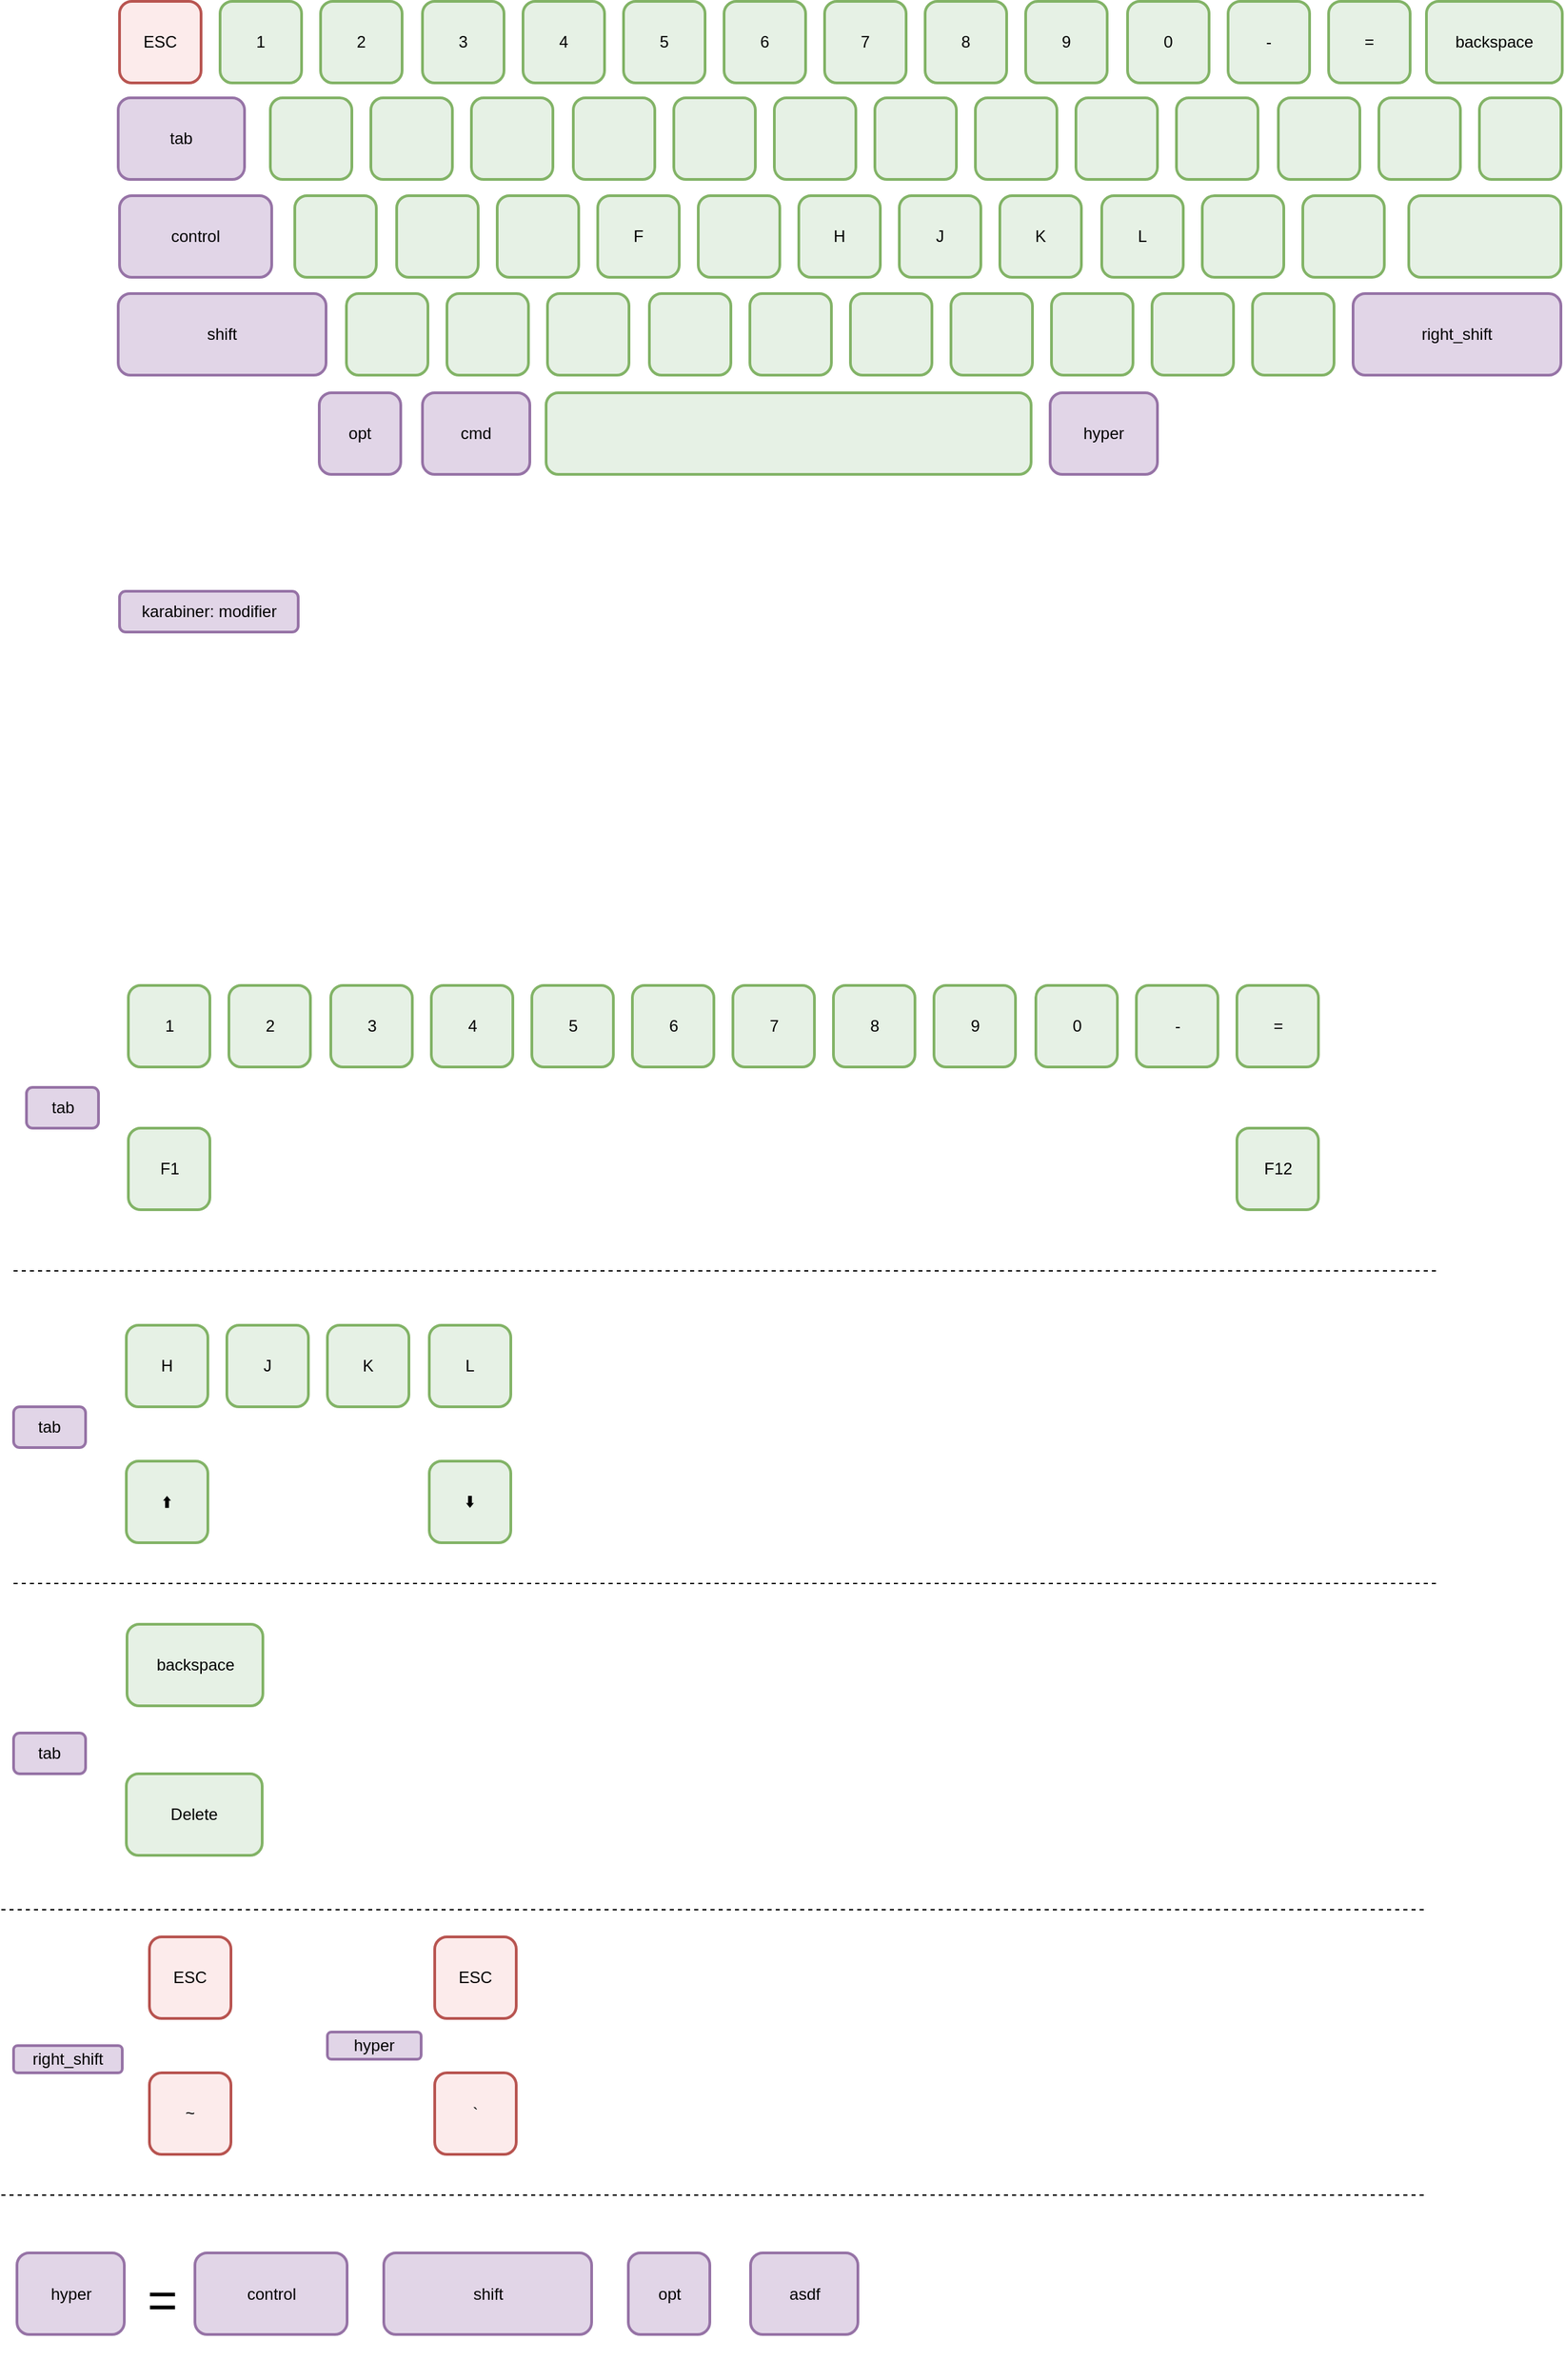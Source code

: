 <mxfile version="15.7.3" type="device"><diagram id="qEL597-i_sWD0iq5dhOR" name="Page-1"><mxGraphModel dx="1878" dy="939" grid="1" gridSize="10" guides="1" tooltips="1" connect="1" arrows="1" fold="1" page="1" pageScale="1" pageWidth="850" pageHeight="1100" math="0" shadow="0"><root><mxCell id="0"/><mxCell id="1" parent="0"/><mxCell id="l7Dg60dGB5X0Lv0x2zxo-16" value="ESC" style="rounded=1;whiteSpace=wrap;html=1;strokeWidth=2;fillColor=#F8CECC66;strokeColor=#b85450;" parent="1" vertex="1"><mxGeometry x="128" y="426" width="60" height="60" as="geometry"/></mxCell><mxCell id="l7Dg60dGB5X0Lv0x2zxo-17" value="=" style="rounded=1;whiteSpace=wrap;html=1;strokeWidth=2;fillColor=#D5E8D499;strokeColor=#82b366;" parent="1" vertex="1"><mxGeometry x="1018" y="426" width="60" height="60" as="geometry"/></mxCell><mxCell id="l7Dg60dGB5X0Lv0x2zxo-18" value="1" style="rounded=1;whiteSpace=wrap;html=1;strokeWidth=2;fillColor=#D5E8D499;strokeColor=#82b366;" parent="1" vertex="1"><mxGeometry x="202" y="426" width="60" height="60" as="geometry"/></mxCell><mxCell id="l7Dg60dGB5X0Lv0x2zxo-19" value="2" style="rounded=1;whiteSpace=wrap;html=1;strokeWidth=2;fillColor=#D5E8D499;strokeColor=#82b366;" parent="1" vertex="1"><mxGeometry x="276" y="426" width="60" height="60" as="geometry"/></mxCell><mxCell id="l7Dg60dGB5X0Lv0x2zxo-20" value="3" style="rounded=1;whiteSpace=wrap;html=1;strokeWidth=2;fillColor=#D5E8D499;strokeColor=#82b366;" parent="1" vertex="1"><mxGeometry x="351" y="426" width="60" height="60" as="geometry"/></mxCell><mxCell id="l7Dg60dGB5X0Lv0x2zxo-21" value="4" style="rounded=1;whiteSpace=wrap;html=1;strokeWidth=2;fillColor=#D5E8D499;strokeColor=#82b366;" parent="1" vertex="1"><mxGeometry x="425" y="426" width="60" height="60" as="geometry"/></mxCell><mxCell id="l7Dg60dGB5X0Lv0x2zxo-22" value="5" style="rounded=1;whiteSpace=wrap;html=1;strokeWidth=2;fillColor=#D5E8D499;strokeColor=#82b366;" parent="1" vertex="1"><mxGeometry x="499" y="426" width="60" height="60" as="geometry"/></mxCell><mxCell id="l7Dg60dGB5X0Lv0x2zxo-23" value="6" style="rounded=1;whiteSpace=wrap;html=1;strokeWidth=2;fillColor=#D5E8D499;strokeColor=#82b366;" parent="1" vertex="1"><mxGeometry x="573" y="426" width="60" height="60" as="geometry"/></mxCell><mxCell id="l7Dg60dGB5X0Lv0x2zxo-24" value="7" style="rounded=1;whiteSpace=wrap;html=1;strokeWidth=2;fillColor=#D5E8D499;strokeColor=#82b366;" parent="1" vertex="1"><mxGeometry x="647" y="426" width="60" height="60" as="geometry"/></mxCell><mxCell id="l7Dg60dGB5X0Lv0x2zxo-25" value="9" style="rounded=1;whiteSpace=wrap;html=1;strokeWidth=2;fillColor=#D5E8D499;strokeColor=#82b366;" parent="1" vertex="1"><mxGeometry x="795" y="426" width="60" height="60" as="geometry"/></mxCell><mxCell id="l7Dg60dGB5X0Lv0x2zxo-26" value="-" style="rounded=1;whiteSpace=wrap;html=1;strokeWidth=2;fillColor=#D5E8D499;strokeColor=#82b366;" parent="1" vertex="1"><mxGeometry x="944" y="426" width="60" height="60" as="geometry"/></mxCell><mxCell id="l7Dg60dGB5X0Lv0x2zxo-27" value="8" style="rounded=1;whiteSpace=wrap;html=1;strokeWidth=2;fillColor=#D5E8D499;strokeColor=#82b366;" parent="1" vertex="1"><mxGeometry x="721" y="426" width="60" height="60" as="geometry"/></mxCell><mxCell id="l7Dg60dGB5X0Lv0x2zxo-28" value="0" style="rounded=1;whiteSpace=wrap;html=1;strokeWidth=2;fillColor=#D5E8D499;strokeColor=#82b366;" parent="1" vertex="1"><mxGeometry x="870" y="426" width="60" height="60" as="geometry"/></mxCell><mxCell id="l7Dg60dGB5X0Lv0x2zxo-29" value="" style="rounded=1;whiteSpace=wrap;html=1;strokeWidth=2;fillColor=#D5E8D499;strokeColor=#82b366;" parent="1" vertex="1"><mxGeometry x="239" y="497" width="60" height="60" as="geometry"/></mxCell><mxCell id="l7Dg60dGB5X0Lv0x2zxo-30" value="" style="rounded=1;whiteSpace=wrap;html=1;strokeWidth=2;fillColor=#D5E8D499;strokeColor=#82b366;" parent="1" vertex="1"><mxGeometry x="1129" y="497" width="60" height="60" as="geometry"/></mxCell><mxCell id="l7Dg60dGB5X0Lv0x2zxo-31" value="" style="rounded=1;whiteSpace=wrap;html=1;strokeWidth=2;fillColor=#D5E8D499;strokeColor=#82b366;" parent="1" vertex="1"><mxGeometry x="313" y="497" width="60" height="60" as="geometry"/></mxCell><mxCell id="l7Dg60dGB5X0Lv0x2zxo-32" value="" style="rounded=1;whiteSpace=wrap;html=1;strokeWidth=2;fillColor=#D5E8D499;strokeColor=#82b366;" parent="1" vertex="1"><mxGeometry x="387" y="497" width="60" height="60" as="geometry"/></mxCell><mxCell id="l7Dg60dGB5X0Lv0x2zxo-33" value="" style="rounded=1;whiteSpace=wrap;html=1;strokeWidth=2;fillColor=#D5E8D499;strokeColor=#82b366;" parent="1" vertex="1"><mxGeometry x="462" y="497" width="60" height="60" as="geometry"/></mxCell><mxCell id="l7Dg60dGB5X0Lv0x2zxo-34" value="" style="rounded=1;whiteSpace=wrap;html=1;strokeWidth=2;fillColor=#D5E8D499;strokeColor=#82b366;" parent="1" vertex="1"><mxGeometry x="536" y="497" width="60" height="60" as="geometry"/></mxCell><mxCell id="l7Dg60dGB5X0Lv0x2zxo-35" value="" style="rounded=1;whiteSpace=wrap;html=1;strokeWidth=2;fillColor=#D5E8D499;strokeColor=#82b366;" parent="1" vertex="1"><mxGeometry x="610" y="497" width="60" height="60" as="geometry"/></mxCell><mxCell id="l7Dg60dGB5X0Lv0x2zxo-36" value="" style="rounded=1;whiteSpace=wrap;html=1;strokeWidth=2;fillColor=#D5E8D499;strokeColor=#82b366;" parent="1" vertex="1"><mxGeometry x="684" y="497" width="60" height="60" as="geometry"/></mxCell><mxCell id="l7Dg60dGB5X0Lv0x2zxo-37" value="" style="rounded=1;whiteSpace=wrap;html=1;strokeWidth=2;fillColor=#D5E8D499;strokeColor=#82b366;" parent="1" vertex="1"><mxGeometry x="758" y="497" width="60" height="60" as="geometry"/></mxCell><mxCell id="l7Dg60dGB5X0Lv0x2zxo-38" value="" style="rounded=1;whiteSpace=wrap;html=1;strokeWidth=2;fillColor=#D5E8D499;strokeColor=#82b366;" parent="1" vertex="1"><mxGeometry x="906" y="497" width="60" height="60" as="geometry"/></mxCell><mxCell id="l7Dg60dGB5X0Lv0x2zxo-39" value="" style="rounded=1;whiteSpace=wrap;html=1;strokeWidth=2;fillColor=#D5E8D499;strokeColor=#82b366;" parent="1" vertex="1"><mxGeometry x="1055" y="497" width="60" height="60" as="geometry"/></mxCell><mxCell id="l7Dg60dGB5X0Lv0x2zxo-40" value="" style="rounded=1;whiteSpace=wrap;html=1;strokeWidth=2;fillColor=#D5E8D499;strokeColor=#82b366;" parent="1" vertex="1"><mxGeometry x="832" y="497" width="60" height="60" as="geometry"/></mxCell><mxCell id="l7Dg60dGB5X0Lv0x2zxo-41" value="" style="rounded=1;whiteSpace=wrap;html=1;strokeWidth=2;fillColor=#D5E8D499;strokeColor=#82b366;" parent="1" vertex="1"><mxGeometry x="981" y="497" width="60" height="60" as="geometry"/></mxCell><mxCell id="l7Dg60dGB5X0Lv0x2zxo-42" value="control" style="rounded=1;whiteSpace=wrap;html=1;strokeWidth=2;fillColor=#e1d5e7;strokeColor=#9673a6;" parent="1" vertex="1"><mxGeometry x="128" y="569" width="112" height="60" as="geometry"/></mxCell><mxCell id="l7Dg60dGB5X0Lv0x2zxo-43" value="" style="rounded=1;whiteSpace=wrap;html=1;strokeWidth=2;fillColor=#D5E8D499;strokeColor=#82b366;" parent="1" vertex="1"><mxGeometry x="999" y="569" width="60" height="60" as="geometry"/></mxCell><mxCell id="l7Dg60dGB5X0Lv0x2zxo-45" value="" style="rounded=1;whiteSpace=wrap;html=1;strokeWidth=2;fillColor=#D5E8D499;strokeColor=#82b366;" parent="1" vertex="1"><mxGeometry x="257" y="569" width="60" height="60" as="geometry"/></mxCell><mxCell id="l7Dg60dGB5X0Lv0x2zxo-46" value="" style="rounded=1;whiteSpace=wrap;html=1;strokeWidth=2;fillColor=#D5E8D499;strokeColor=#82b366;" parent="1" vertex="1"><mxGeometry x="332" y="569" width="60" height="60" as="geometry"/></mxCell><mxCell id="l7Dg60dGB5X0Lv0x2zxo-47" value="" style="rounded=1;whiteSpace=wrap;html=1;strokeWidth=2;fillColor=#D5E8D499;strokeColor=#82b366;" parent="1" vertex="1"><mxGeometry x="406" y="569" width="60" height="60" as="geometry"/></mxCell><mxCell id="l7Dg60dGB5X0Lv0x2zxo-48" value="F" style="rounded=1;whiteSpace=wrap;html=1;strokeWidth=2;fillColor=#D5E8D499;strokeColor=#82b366;" parent="1" vertex="1"><mxGeometry x="480" y="569" width="60" height="60" as="geometry"/></mxCell><mxCell id="l7Dg60dGB5X0Lv0x2zxo-49" value="" style="rounded=1;whiteSpace=wrap;html=1;strokeWidth=2;fillColor=#D5E8D499;strokeColor=#82b366;" parent="1" vertex="1"><mxGeometry x="554" y="569" width="60" height="60" as="geometry"/></mxCell><mxCell id="l7Dg60dGB5X0Lv0x2zxo-50" value="H" style="rounded=1;whiteSpace=wrap;html=1;strokeWidth=2;fillColor=#D5E8D499;strokeColor=#82b366;" parent="1" vertex="1"><mxGeometry x="628" y="569" width="60" height="60" as="geometry"/></mxCell><mxCell id="l7Dg60dGB5X0Lv0x2zxo-51" value="K" style="rounded=1;whiteSpace=wrap;html=1;strokeWidth=2;fillColor=#D5E8D499;strokeColor=#82b366;" parent="1" vertex="1"><mxGeometry x="776" y="569" width="60" height="60" as="geometry"/></mxCell><mxCell id="l7Dg60dGB5X0Lv0x2zxo-52" value="" style="rounded=1;whiteSpace=wrap;html=1;strokeWidth=2;fillColor=#D5E8D499;strokeColor=#82b366;" parent="1" vertex="1"><mxGeometry x="925" y="569" width="60" height="60" as="geometry"/></mxCell><mxCell id="l7Dg60dGB5X0Lv0x2zxo-53" value="J" style="rounded=1;whiteSpace=wrap;html=1;strokeWidth=2;fillColor=#D5E8D499;strokeColor=#82b366;" parent="1" vertex="1"><mxGeometry x="702" y="569" width="60" height="60" as="geometry"/></mxCell><mxCell id="l7Dg60dGB5X0Lv0x2zxo-54" value="L" style="rounded=1;whiteSpace=wrap;html=1;strokeWidth=2;fillColor=#D5E8D499;strokeColor=#82b366;" parent="1" vertex="1"><mxGeometry x="851" y="569" width="60" height="60" as="geometry"/></mxCell><mxCell id="l7Dg60dGB5X0Lv0x2zxo-68" value="" style="rounded=1;whiteSpace=wrap;html=1;strokeWidth=2;fillColor=#D5E8D499;strokeColor=#82b366;" parent="1" vertex="1"><mxGeometry x="295" y="641" width="60" height="60" as="geometry"/></mxCell><mxCell id="l7Dg60dGB5X0Lv0x2zxo-70" value="" style="rounded=1;whiteSpace=wrap;html=1;strokeWidth=2;fillColor=#D5E8D499;strokeColor=#82b366;" parent="1" vertex="1"><mxGeometry x="369" y="641" width="60" height="60" as="geometry"/></mxCell><mxCell id="l7Dg60dGB5X0Lv0x2zxo-71" value="" style="rounded=1;whiteSpace=wrap;html=1;strokeWidth=2;fillColor=#D5E8D499;strokeColor=#82b366;" parent="1" vertex="1"><mxGeometry x="443" y="641" width="60" height="60" as="geometry"/></mxCell><mxCell id="l7Dg60dGB5X0Lv0x2zxo-72" value="" style="rounded=1;whiteSpace=wrap;html=1;strokeWidth=2;fillColor=#D5E8D499;strokeColor=#82b366;" parent="1" vertex="1"><mxGeometry x="518" y="641" width="60" height="60" as="geometry"/></mxCell><mxCell id="l7Dg60dGB5X0Lv0x2zxo-73" value="" style="rounded=1;whiteSpace=wrap;html=1;strokeWidth=2;fillColor=#D5E8D499;strokeColor=#82b366;" parent="1" vertex="1"><mxGeometry x="592" y="641" width="60" height="60" as="geometry"/></mxCell><mxCell id="l7Dg60dGB5X0Lv0x2zxo-74" value="" style="rounded=1;whiteSpace=wrap;html=1;strokeWidth=2;fillColor=#D5E8D499;strokeColor=#82b366;" parent="1" vertex="1"><mxGeometry x="666" y="641" width="60" height="60" as="geometry"/></mxCell><mxCell id="l7Dg60dGB5X0Lv0x2zxo-75" value="" style="rounded=1;whiteSpace=wrap;html=1;strokeWidth=2;fillColor=#D5E8D499;strokeColor=#82b366;" parent="1" vertex="1"><mxGeometry x="740" y="641" width="60" height="60" as="geometry"/></mxCell><mxCell id="l7Dg60dGB5X0Lv0x2zxo-76" value="" style="rounded=1;whiteSpace=wrap;html=1;strokeWidth=2;fillColor=#D5E8D499;strokeColor=#82b366;" parent="1" vertex="1"><mxGeometry x="814" y="641" width="60" height="60" as="geometry"/></mxCell><mxCell id="l7Dg60dGB5X0Lv0x2zxo-77" value="" style="rounded=1;whiteSpace=wrap;html=1;strokeWidth=2;fillColor=#D5E8D499;strokeColor=#82b366;" parent="1" vertex="1"><mxGeometry x="962" y="641" width="60" height="60" as="geometry"/></mxCell><mxCell id="l7Dg60dGB5X0Lv0x2zxo-79" value="" style="rounded=1;whiteSpace=wrap;html=1;strokeWidth=2;fillColor=#D5E8D499;strokeColor=#82b366;" parent="1" vertex="1"><mxGeometry x="888" y="641" width="60" height="60" as="geometry"/></mxCell><mxCell id="l7Dg60dGB5X0Lv0x2zxo-81" value="tab" style="rounded=1;whiteSpace=wrap;html=1;strokeWidth=2;fillColor=#e1d5e7;strokeColor=#9673a6;" parent="1" vertex="1"><mxGeometry x="127" y="497" width="93" height="60" as="geometry"/></mxCell><mxCell id="l7Dg60dGB5X0Lv0x2zxo-82" value="shift" style="rounded=1;whiteSpace=wrap;html=1;strokeWidth=2;fillColor=#e1d5e7;strokeColor=#9673a6;" parent="1" vertex="1"><mxGeometry x="127" y="641" width="153" height="60" as="geometry"/></mxCell><mxCell id="l7Dg60dGB5X0Lv0x2zxo-83" value="" style="rounded=1;whiteSpace=wrap;html=1;strokeWidth=2;fillColor=#D5E8D499;strokeColor=#82b366;" parent="1" vertex="1"><mxGeometry x="442" y="714" width="357" height="60" as="geometry"/></mxCell><mxCell id="l7Dg60dGB5X0Lv0x2zxo-85" value="" style="rounded=1;whiteSpace=wrap;html=1;strokeWidth=2;fillColor=#D5E8D499;strokeColor=#82b366;" parent="1" vertex="1"><mxGeometry x="1077" y="569" width="112" height="60" as="geometry"/></mxCell><mxCell id="l7Dg60dGB5X0Lv0x2zxo-86" value="right_shift" style="rounded=1;whiteSpace=wrap;html=1;strokeWidth=2;fillColor=#e1d5e7;strokeColor=#9673a6;" parent="1" vertex="1"><mxGeometry x="1036" y="641" width="153" height="60" as="geometry"/></mxCell><mxCell id="l7Dg60dGB5X0Lv0x2zxo-89" value="opt" style="rounded=1;whiteSpace=wrap;html=1;strokeWidth=2;fillColor=#e1d5e7;strokeColor=#9673a6;" parent="1" vertex="1"><mxGeometry x="275" y="714" width="60" height="60" as="geometry"/></mxCell><mxCell id="l7Dg60dGB5X0Lv0x2zxo-90" value="cmd" style="rounded=1;whiteSpace=wrap;html=1;strokeWidth=2;fillColor=#e1d5e7;strokeColor=#9673a6;" parent="1" vertex="1"><mxGeometry x="351" y="714" width="79" height="60" as="geometry"/></mxCell><mxCell id="l7Dg60dGB5X0Lv0x2zxo-91" value="hyper" style="rounded=1;whiteSpace=wrap;html=1;strokeWidth=2;fillColor=#e1d5e7;strokeColor=#9673a6;" parent="1" vertex="1"><mxGeometry x="813" y="714" width="79" height="60" as="geometry"/></mxCell><mxCell id="l7Dg60dGB5X0Lv0x2zxo-93" value="backspace" style="rounded=1;whiteSpace=wrap;html=1;strokeWidth=2;fillColor=#D5E8D499;strokeColor=#82b366;" parent="1" vertex="1"><mxGeometry x="1090" y="426" width="100" height="60" as="geometry"/></mxCell><mxCell id="l7Dg60dGB5X0Lv0x2zxo-169" value="karabiner: modifier" style="rounded=1;whiteSpace=wrap;html=1;strokeWidth=2;fillColor=#e1d5e7;strokeColor=#9673a6;" parent="1" vertex="1"><mxGeometry x="128" y="860" width="131.5" height="30" as="geometry"/></mxCell><mxCell id="l7Dg60dGB5X0Lv0x2zxo-198" value="" style="group" parent="1" vertex="1" connectable="0"><mxGeometry x="50" y="1150" width="1050" height="640" as="geometry"/></mxCell><mxCell id="l7Dg60dGB5X0Lv0x2zxo-170" value="tab" style="rounded=1;whiteSpace=wrap;html=1;strokeWidth=2;fillColor=#e1d5e7;strokeColor=#9673a6;" parent="l7Dg60dGB5X0Lv0x2zxo-198" vertex="1"><mxGeometry x="9.5" y="75" width="53" height="30" as="geometry"/></mxCell><mxCell id="l7Dg60dGB5X0Lv0x2zxo-171" value="=" style="rounded=1;whiteSpace=wrap;html=1;strokeWidth=2;fillColor=#D5E8D499;strokeColor=#82b366;" parent="l7Dg60dGB5X0Lv0x2zxo-198" vertex="1"><mxGeometry x="900.5" width="60" height="60" as="geometry"/></mxCell><mxCell id="l7Dg60dGB5X0Lv0x2zxo-172" value="1" style="rounded=1;whiteSpace=wrap;html=1;strokeWidth=2;fillColor=#D5E8D499;strokeColor=#82b366;" parent="l7Dg60dGB5X0Lv0x2zxo-198" vertex="1"><mxGeometry x="84.5" width="60" height="60" as="geometry"/></mxCell><mxCell id="l7Dg60dGB5X0Lv0x2zxo-173" value="2" style="rounded=1;whiteSpace=wrap;html=1;strokeWidth=2;fillColor=#D5E8D499;strokeColor=#82b366;" parent="l7Dg60dGB5X0Lv0x2zxo-198" vertex="1"><mxGeometry x="158.5" width="60" height="60" as="geometry"/></mxCell><mxCell id="l7Dg60dGB5X0Lv0x2zxo-174" value="3" style="rounded=1;whiteSpace=wrap;html=1;strokeWidth=2;fillColor=#D5E8D499;strokeColor=#82b366;" parent="l7Dg60dGB5X0Lv0x2zxo-198" vertex="1"><mxGeometry x="233.5" width="60" height="60" as="geometry"/></mxCell><mxCell id="l7Dg60dGB5X0Lv0x2zxo-175" value="4" style="rounded=1;whiteSpace=wrap;html=1;strokeWidth=2;fillColor=#D5E8D499;strokeColor=#82b366;" parent="l7Dg60dGB5X0Lv0x2zxo-198" vertex="1"><mxGeometry x="307.5" width="60" height="60" as="geometry"/></mxCell><mxCell id="l7Dg60dGB5X0Lv0x2zxo-176" value="5" style="rounded=1;whiteSpace=wrap;html=1;strokeWidth=2;fillColor=#D5E8D499;strokeColor=#82b366;" parent="l7Dg60dGB5X0Lv0x2zxo-198" vertex="1"><mxGeometry x="381.5" width="60" height="60" as="geometry"/></mxCell><mxCell id="l7Dg60dGB5X0Lv0x2zxo-177" value="6" style="rounded=1;whiteSpace=wrap;html=1;strokeWidth=2;fillColor=#D5E8D499;strokeColor=#82b366;" parent="l7Dg60dGB5X0Lv0x2zxo-198" vertex="1"><mxGeometry x="455.5" width="60" height="60" as="geometry"/></mxCell><mxCell id="l7Dg60dGB5X0Lv0x2zxo-178" value="7" style="rounded=1;whiteSpace=wrap;html=1;strokeWidth=2;fillColor=#D5E8D499;strokeColor=#82b366;" parent="l7Dg60dGB5X0Lv0x2zxo-198" vertex="1"><mxGeometry x="529.5" width="60" height="60" as="geometry"/></mxCell><mxCell id="l7Dg60dGB5X0Lv0x2zxo-179" value="9" style="rounded=1;whiteSpace=wrap;html=1;strokeWidth=2;fillColor=#D5E8D499;strokeColor=#82b366;" parent="l7Dg60dGB5X0Lv0x2zxo-198" vertex="1"><mxGeometry x="677.5" width="60" height="60" as="geometry"/></mxCell><mxCell id="l7Dg60dGB5X0Lv0x2zxo-180" value="-" style="rounded=1;whiteSpace=wrap;html=1;strokeWidth=2;fillColor=#D5E8D499;strokeColor=#82b366;" parent="l7Dg60dGB5X0Lv0x2zxo-198" vertex="1"><mxGeometry x="826.5" width="60" height="60" as="geometry"/></mxCell><mxCell id="l7Dg60dGB5X0Lv0x2zxo-181" value="8" style="rounded=1;whiteSpace=wrap;html=1;strokeWidth=2;fillColor=#D5E8D499;strokeColor=#82b366;" parent="l7Dg60dGB5X0Lv0x2zxo-198" vertex="1"><mxGeometry x="603.5" width="60" height="60" as="geometry"/></mxCell><mxCell id="l7Dg60dGB5X0Lv0x2zxo-182" value="0" style="rounded=1;whiteSpace=wrap;html=1;strokeWidth=2;fillColor=#D5E8D499;strokeColor=#82b366;" parent="l7Dg60dGB5X0Lv0x2zxo-198" vertex="1"><mxGeometry x="752.5" width="60" height="60" as="geometry"/></mxCell><mxCell id="l7Dg60dGB5X0Lv0x2zxo-183" value="F1" style="rounded=1;whiteSpace=wrap;html=1;strokeWidth=2;fillColor=#D5E8D499;strokeColor=#82b366;" parent="l7Dg60dGB5X0Lv0x2zxo-198" vertex="1"><mxGeometry x="84.5" y="105" width="60" height="60" as="geometry"/></mxCell><mxCell id="l7Dg60dGB5X0Lv0x2zxo-184" value="F12" style="rounded=1;whiteSpace=wrap;html=1;strokeWidth=2;fillColor=#D5E8D499;strokeColor=#82b366;" parent="l7Dg60dGB5X0Lv0x2zxo-198" vertex="1"><mxGeometry x="900.5" y="105" width="60" height="60" as="geometry"/></mxCell><mxCell id="l7Dg60dGB5X0Lv0x2zxo-185" value="tab" style="rounded=1;whiteSpace=wrap;html=1;strokeWidth=2;fillColor=#e1d5e7;strokeColor=#9673a6;" parent="l7Dg60dGB5X0Lv0x2zxo-198" vertex="1"><mxGeometry y="310" width="53" height="30" as="geometry"/></mxCell><mxCell id="l7Dg60dGB5X0Lv0x2zxo-186" value="H" style="rounded=1;whiteSpace=wrap;html=1;strokeWidth=2;fillColor=#D5E8D499;strokeColor=#82b366;" parent="l7Dg60dGB5X0Lv0x2zxo-198" vertex="1"><mxGeometry x="83" y="250" width="60" height="60" as="geometry"/></mxCell><mxCell id="l7Dg60dGB5X0Lv0x2zxo-187" value="K" style="rounded=1;whiteSpace=wrap;html=1;strokeWidth=2;fillColor=#D5E8D499;strokeColor=#82b366;" parent="l7Dg60dGB5X0Lv0x2zxo-198" vertex="1"><mxGeometry x="231" y="250" width="60" height="60" as="geometry"/></mxCell><mxCell id="l7Dg60dGB5X0Lv0x2zxo-188" value="J" style="rounded=1;whiteSpace=wrap;html=1;strokeWidth=2;fillColor=#D5E8D499;strokeColor=#82b366;" parent="l7Dg60dGB5X0Lv0x2zxo-198" vertex="1"><mxGeometry x="157" y="250" width="60" height="60" as="geometry"/></mxCell><mxCell id="l7Dg60dGB5X0Lv0x2zxo-189" value="L" style="rounded=1;whiteSpace=wrap;html=1;strokeWidth=2;fillColor=#D5E8D499;strokeColor=#82b366;" parent="l7Dg60dGB5X0Lv0x2zxo-198" vertex="1"><mxGeometry x="306" y="250" width="60" height="60" as="geometry"/></mxCell><mxCell id="l7Dg60dGB5X0Lv0x2zxo-190" value="⬆️" style="rounded=1;whiteSpace=wrap;html=1;strokeWidth=2;fillColor=#D5E8D499;strokeColor=#82b366;" parent="l7Dg60dGB5X0Lv0x2zxo-198" vertex="1"><mxGeometry x="83" y="350" width="60" height="60" as="geometry"/></mxCell><mxCell id="l7Dg60dGB5X0Lv0x2zxo-191" value="⬇️" style="rounded=1;whiteSpace=wrap;html=1;strokeWidth=2;fillColor=#D5E8D499;strokeColor=#82b366;" parent="l7Dg60dGB5X0Lv0x2zxo-198" vertex="1"><mxGeometry x="306" y="350" width="60" height="60" as="geometry"/></mxCell><mxCell id="l7Dg60dGB5X0Lv0x2zxo-192" value="backspace" style="rounded=1;whiteSpace=wrap;html=1;strokeWidth=2;fillColor=#D5E8D499;strokeColor=#82b366;" parent="l7Dg60dGB5X0Lv0x2zxo-198" vertex="1"><mxGeometry x="83.5" y="470" width="100" height="60" as="geometry"/></mxCell><mxCell id="l7Dg60dGB5X0Lv0x2zxo-194" value="" style="endArrow=none;dashed=1;html=1;rounded=0;" parent="l7Dg60dGB5X0Lv0x2zxo-198" edge="1"><mxGeometry width="50" height="50" relative="1" as="geometry"><mxPoint y="210" as="sourcePoint"/><mxPoint x="1050" y="210" as="targetPoint"/></mxGeometry></mxCell><mxCell id="l7Dg60dGB5X0Lv0x2zxo-195" value="" style="endArrow=none;dashed=1;html=1;rounded=0;" parent="l7Dg60dGB5X0Lv0x2zxo-198" edge="1"><mxGeometry width="50" height="50" relative="1" as="geometry"><mxPoint y="440" as="sourcePoint"/><mxPoint x="1050" y="440" as="targetPoint"/></mxGeometry></mxCell><mxCell id="l7Dg60dGB5X0Lv0x2zxo-196" value="tab" style="rounded=1;whiteSpace=wrap;html=1;strokeWidth=2;fillColor=#e1d5e7;strokeColor=#9673a6;" parent="l7Dg60dGB5X0Lv0x2zxo-198" vertex="1"><mxGeometry y="550" width="53" height="30" as="geometry"/></mxCell><mxCell id="l7Dg60dGB5X0Lv0x2zxo-197" value="Delete" style="rounded=1;whiteSpace=wrap;html=1;strokeWidth=2;fillColor=#D5E8D499;strokeColor=#82b366;" parent="l7Dg60dGB5X0Lv0x2zxo-198" vertex="1"><mxGeometry x="83" y="580" width="100" height="60" as="geometry"/></mxCell><mxCell id="l7Dg60dGB5X0Lv0x2zxo-206" value="" style="group" parent="1" vertex="1" connectable="0"><mxGeometry x="50" y="1850" width="370" height="160" as="geometry"/></mxCell><mxCell id="l7Dg60dGB5X0Lv0x2zxo-199" value="ESC" style="rounded=1;whiteSpace=wrap;html=1;strokeWidth=2;fillColor=#F8CECC66;strokeColor=#b85450;" parent="l7Dg60dGB5X0Lv0x2zxo-206" vertex="1"><mxGeometry x="100" width="60" height="60" as="geometry"/></mxCell><mxCell id="l7Dg60dGB5X0Lv0x2zxo-200" value="right_shift" style="rounded=1;whiteSpace=wrap;html=1;strokeWidth=2;fillColor=#e1d5e7;strokeColor=#9673a6;" parent="l7Dg60dGB5X0Lv0x2zxo-206" vertex="1"><mxGeometry y="80" width="80" height="20" as="geometry"/></mxCell><mxCell id="l7Dg60dGB5X0Lv0x2zxo-201" value="~" style="rounded=1;whiteSpace=wrap;html=1;strokeWidth=2;fillColor=#F8CECC66;strokeColor=#b85450;" parent="l7Dg60dGB5X0Lv0x2zxo-206" vertex="1"><mxGeometry x="100" y="100" width="60" height="60" as="geometry"/></mxCell><mxCell id="l7Dg60dGB5X0Lv0x2zxo-202" value="ESC" style="rounded=1;whiteSpace=wrap;html=1;strokeWidth=2;fillColor=#F8CECC66;strokeColor=#b85450;" parent="l7Dg60dGB5X0Lv0x2zxo-206" vertex="1"><mxGeometry x="310" width="60" height="60" as="geometry"/></mxCell><mxCell id="l7Dg60dGB5X0Lv0x2zxo-204" value="`" style="rounded=1;whiteSpace=wrap;html=1;strokeWidth=2;fillColor=#F8CECC66;strokeColor=#b85450;" parent="l7Dg60dGB5X0Lv0x2zxo-206" vertex="1"><mxGeometry x="310" y="100" width="60" height="60" as="geometry"/></mxCell><mxCell id="l7Dg60dGB5X0Lv0x2zxo-205" value="hyper" style="rounded=1;whiteSpace=wrap;html=1;strokeWidth=2;fillColor=#e1d5e7;strokeColor=#9673a6;" parent="l7Dg60dGB5X0Lv0x2zxo-206" vertex="1"><mxGeometry x="231" y="70" width="69" height="20" as="geometry"/></mxCell><mxCell id="l7Dg60dGB5X0Lv0x2zxo-213" value="" style="group" parent="1" vertex="1" connectable="0"><mxGeometry x="52.5" y="2050" width="619" height="125" as="geometry"/></mxCell><mxCell id="l7Dg60dGB5X0Lv0x2zxo-207" value="hyper" style="rounded=1;whiteSpace=wrap;html=1;strokeWidth=2;fillColor=#e1d5e7;strokeColor=#9673a6;" parent="l7Dg60dGB5X0Lv0x2zxo-213" vertex="1"><mxGeometry y="32.5" width="79" height="60" as="geometry"/></mxCell><mxCell id="l7Dg60dGB5X0Lv0x2zxo-208" value="control" style="rounded=1;whiteSpace=wrap;html=1;strokeWidth=2;fillColor=#e1d5e7;strokeColor=#9673a6;" parent="l7Dg60dGB5X0Lv0x2zxo-213" vertex="1"><mxGeometry x="131" y="32.5" width="112" height="60" as="geometry"/></mxCell><mxCell id="l7Dg60dGB5X0Lv0x2zxo-209" value="shift" style="rounded=1;whiteSpace=wrap;html=1;strokeWidth=2;fillColor=#e1d5e7;strokeColor=#9673a6;" parent="l7Dg60dGB5X0Lv0x2zxo-213" vertex="1"><mxGeometry x="270" y="32.5" width="153" height="60" as="geometry"/></mxCell><mxCell id="l7Dg60dGB5X0Lv0x2zxo-210" value="opt" style="rounded=1;whiteSpace=wrap;html=1;strokeWidth=2;fillColor=#e1d5e7;strokeColor=#9673a6;" parent="l7Dg60dGB5X0Lv0x2zxo-213" vertex="1"><mxGeometry x="450" y="32.5" width="60" height="60" as="geometry"/></mxCell><mxCell id="l7Dg60dGB5X0Lv0x2zxo-211" value="asdf" style="rounded=1;whiteSpace=wrap;html=1;strokeWidth=2;fillColor=#e1d5e7;strokeColor=#9673a6;" parent="l7Dg60dGB5X0Lv0x2zxo-213" vertex="1"><mxGeometry x="540" y="32.5" width="79" height="60" as="geometry"/></mxCell><mxCell id="l7Dg60dGB5X0Lv0x2zxo-212" value="=" style="text;strokeColor=none;fillColor=none;align=left;verticalAlign=middle;spacingLeft=4;spacingRight=4;overflow=hidden;points=[[0,0.5],[1,0.5]];portConstraint=eastwest;rotatable=0;fontSize=38;" parent="l7Dg60dGB5X0Lv0x2zxo-213" vertex="1"><mxGeometry x="90" width="160" height="125" as="geometry"/></mxCell><mxCell id="2lHVNmln3aXLHBH0NOEB-6" value="" style="endArrow=none;dashed=1;html=1;rounded=0;" edge="1" parent="1"><mxGeometry width="50" height="50" relative="1" as="geometry"><mxPoint x="41" y="1830" as="sourcePoint"/><mxPoint x="1091" y="1830" as="targetPoint"/></mxGeometry></mxCell><mxCell id="2lHVNmln3aXLHBH0NOEB-7" value="" style="endArrow=none;dashed=1;html=1;rounded=0;" edge="1" parent="1"><mxGeometry width="50" height="50" relative="1" as="geometry"><mxPoint x="41" y="2040" as="sourcePoint"/><mxPoint x="1091" y="2040" as="targetPoint"/></mxGeometry></mxCell></root></mxGraphModel></diagram></mxfile>
